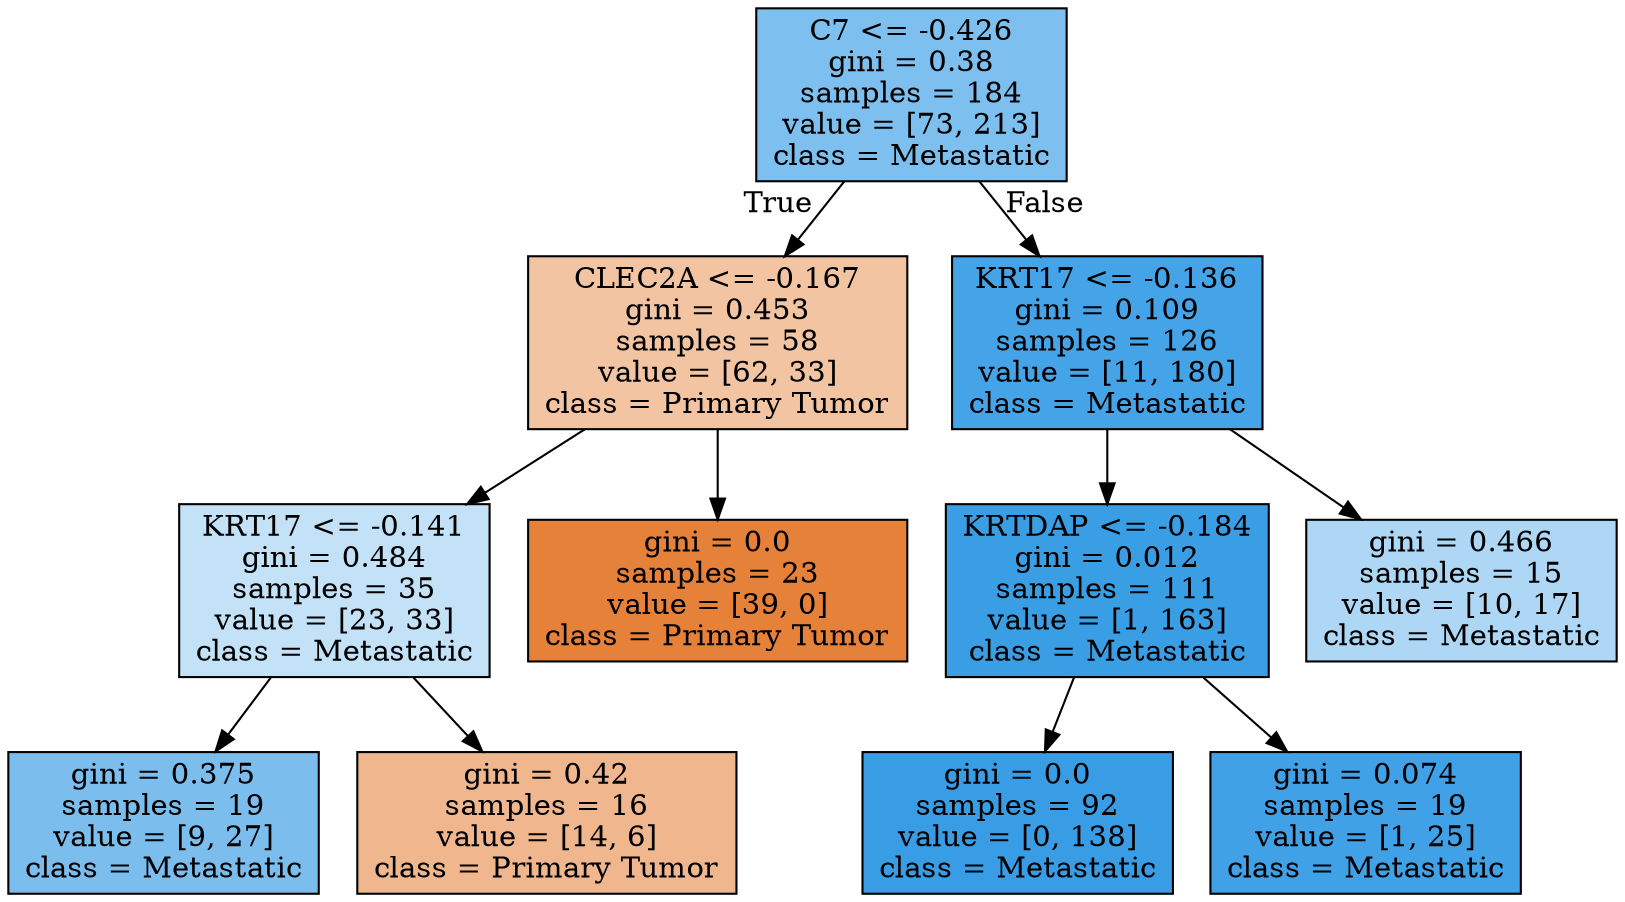 digraph Tree {
node [shape=box, style="filled", color="black"] ;
0 [label="C7 <= -0.426\ngini = 0.38\nsamples = 184\nvalue = [73, 213]\nclass = Metastatic", fillcolor="#7dbfee"] ;
1 [label="CLEC2A <= -0.167\ngini = 0.453\nsamples = 58\nvalue = [62, 33]\nclass = Primary Tumor", fillcolor="#f3c4a2"] ;
0 -> 1 [labeldistance=2.5, labelangle=45, headlabel="True"] ;
2 [label="KRT17 <= -0.141\ngini = 0.484\nsamples = 35\nvalue = [23, 33]\nclass = Metastatic", fillcolor="#c3e1f7"] ;
1 -> 2 ;
3 [label="gini = 0.375\nsamples = 19\nvalue = [9, 27]\nclass = Metastatic", fillcolor="#7bbeee"] ;
2 -> 3 ;
4 [label="gini = 0.42\nsamples = 16\nvalue = [14, 6]\nclass = Primary Tumor", fillcolor="#f0b78e"] ;
2 -> 4 ;
5 [label="gini = 0.0\nsamples = 23\nvalue = [39, 0]\nclass = Primary Tumor", fillcolor="#e58139"] ;
1 -> 5 ;
6 [label="KRT17 <= -0.136\ngini = 0.109\nsamples = 126\nvalue = [11, 180]\nclass = Metastatic", fillcolor="#45a3e7"] ;
0 -> 6 [labeldistance=2.5, labelangle=-45, headlabel="False"] ;
7 [label="KRTDAP <= -0.184\ngini = 0.012\nsamples = 111\nvalue = [1, 163]\nclass = Metastatic", fillcolor="#3a9ee5"] ;
6 -> 7 ;
8 [label="gini = 0.0\nsamples = 92\nvalue = [0, 138]\nclass = Metastatic", fillcolor="#399de5"] ;
7 -> 8 ;
9 [label="gini = 0.074\nsamples = 19\nvalue = [1, 25]\nclass = Metastatic", fillcolor="#41a1e6"] ;
7 -> 9 ;
10 [label="gini = 0.466\nsamples = 15\nvalue = [10, 17]\nclass = Metastatic", fillcolor="#add7f4"] ;
6 -> 10 ;
}